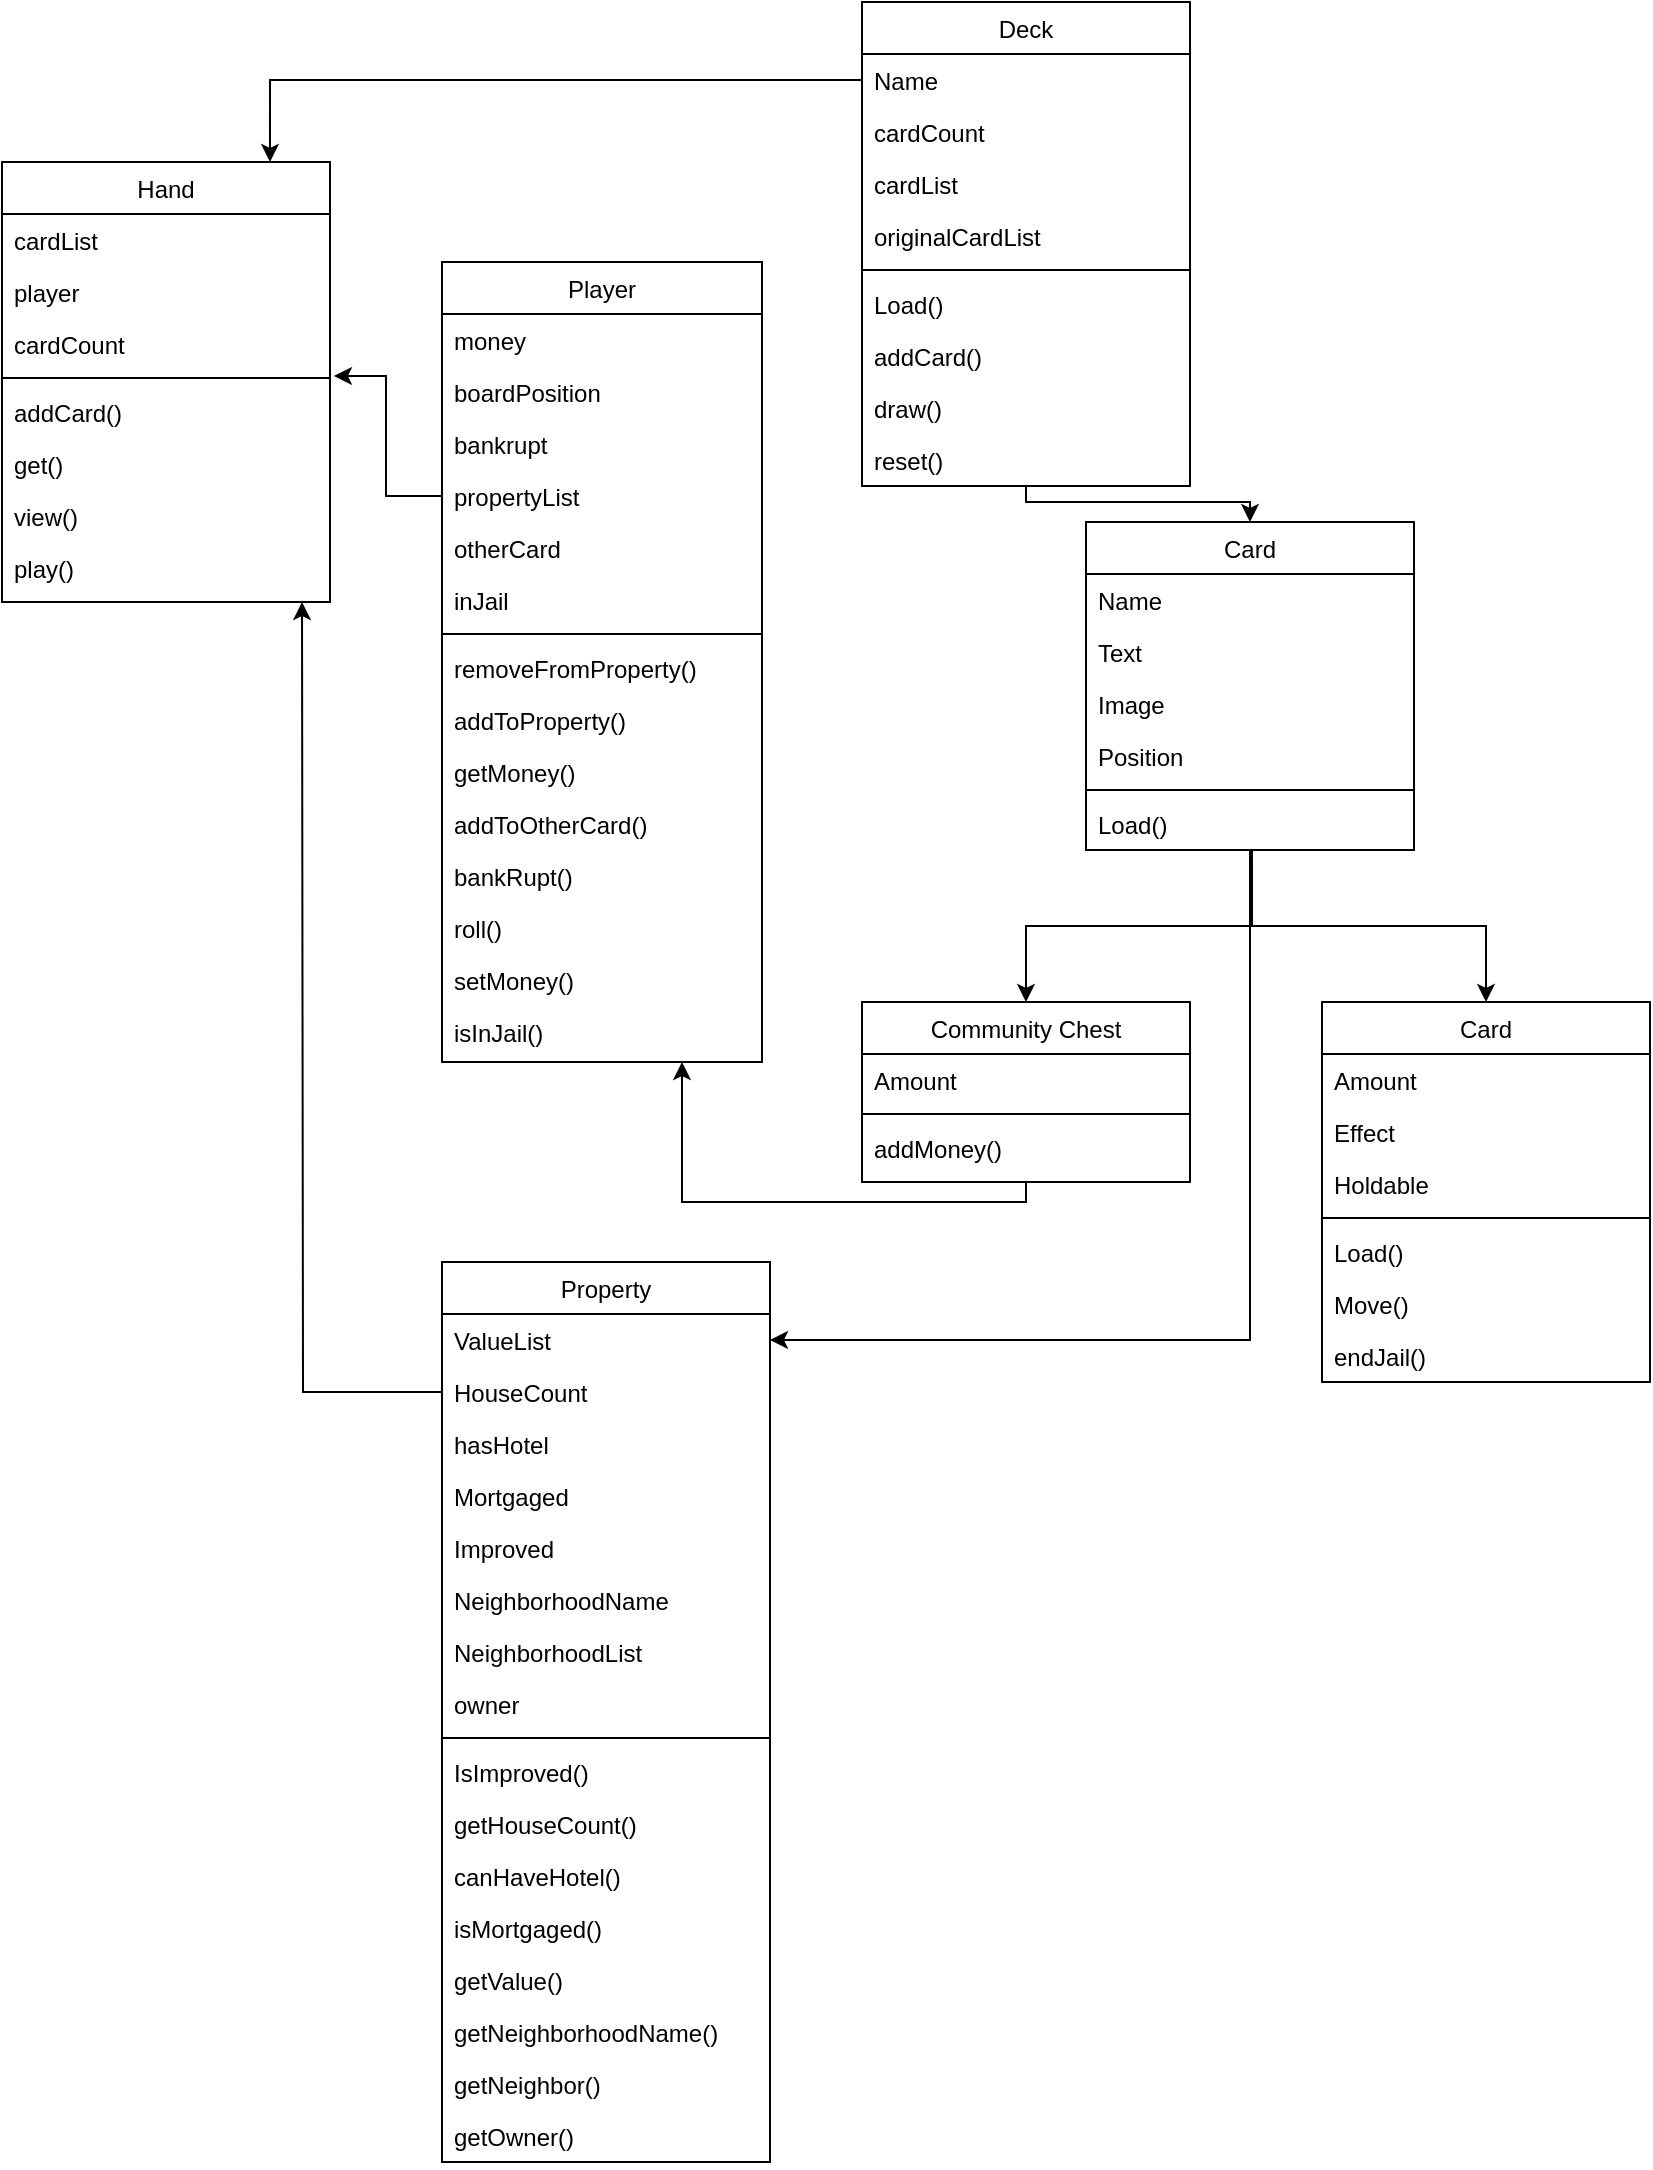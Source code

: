 <mxfile version="14.4.4" type="device"><diagram id="C5RBs43oDa-KdzZeNtuy" name="Page-1"><mxGraphModel dx="2249" dy="740" grid="1" gridSize="10" guides="1" tooltips="1" connect="1" arrows="1" fold="1" page="1" pageScale="1" pageWidth="827" pageHeight="1169" math="0" shadow="0"><root><mxCell id="WIyWlLk6GJQsqaUBKTNV-0"/><mxCell id="WIyWlLk6GJQsqaUBKTNV-1" parent="WIyWlLk6GJQsqaUBKTNV-0"/><mxCell id="LU8H4oT7gRac-1NuLB5R-30" style="edgeStyle=orthogonalEdgeStyle;rounded=0;orthogonalLoop=1;jettySize=auto;html=1;exitX=0.5;exitY=1;exitDx=0;exitDy=0;entryX=0.5;entryY=0;entryDx=0;entryDy=0;" edge="1" parent="WIyWlLk6GJQsqaUBKTNV-1" source="zkfFHV4jXpPFQw0GAbJ--17" target="LU8H4oT7gRac-1NuLB5R-23"><mxGeometry relative="1" as="geometry"/></mxCell><mxCell id="LU8H4oT7gRac-1NuLB5R-39" style="edgeStyle=orthogonalEdgeStyle;rounded=0;orthogonalLoop=1;jettySize=auto;html=1;exitX=0.506;exitY=1;exitDx=0;exitDy=0;entryX=0.5;entryY=0;entryDx=0;entryDy=0;exitPerimeter=0;" edge="1" parent="WIyWlLk6GJQsqaUBKTNV-1" source="zkfFHV4jXpPFQw0GAbJ--24" target="LU8H4oT7gRac-1NuLB5R-32"><mxGeometry relative="1" as="geometry"/></mxCell><mxCell id="LU8H4oT7gRac-1NuLB5R-86" style="edgeStyle=orthogonalEdgeStyle;rounded=0;orthogonalLoop=1;jettySize=auto;html=1;exitX=0.5;exitY=1;exitDx=0;exitDy=0;entryX=1;entryY=0.5;entryDx=0;entryDy=0;" edge="1" parent="WIyWlLk6GJQsqaUBKTNV-1" source="zkfFHV4jXpPFQw0GAbJ--17" target="LU8H4oT7gRac-1NuLB5R-77"><mxGeometry relative="1" as="geometry"/></mxCell><mxCell id="zkfFHV4jXpPFQw0GAbJ--17" value="Card" style="swimlane;fontStyle=0;align=center;verticalAlign=top;childLayout=stackLayout;horizontal=1;startSize=26;horizontalStack=0;resizeParent=1;resizeLast=0;collapsible=1;marginBottom=0;rounded=0;shadow=0;strokeWidth=1;" parent="WIyWlLk6GJQsqaUBKTNV-1" vertex="1"><mxGeometry x="522" y="280" width="164" height="164" as="geometry"><mxRectangle x="550" y="140" width="160" height="26" as="alternateBounds"/></mxGeometry></mxCell><mxCell id="zkfFHV4jXpPFQw0GAbJ--18" value="Name" style="text;align=left;verticalAlign=top;spacingLeft=4;spacingRight=4;overflow=hidden;rotatable=0;points=[[0,0.5],[1,0.5]];portConstraint=eastwest;" parent="zkfFHV4jXpPFQw0GAbJ--17" vertex="1"><mxGeometry y="26" width="164" height="26" as="geometry"/></mxCell><mxCell id="zkfFHV4jXpPFQw0GAbJ--19" value="Text" style="text;align=left;verticalAlign=top;spacingLeft=4;spacingRight=4;overflow=hidden;rotatable=0;points=[[0,0.5],[1,0.5]];portConstraint=eastwest;rounded=0;shadow=0;html=0;" parent="zkfFHV4jXpPFQw0GAbJ--17" vertex="1"><mxGeometry y="52" width="164" height="26" as="geometry"/></mxCell><mxCell id="zkfFHV4jXpPFQw0GAbJ--20" value="Image" style="text;align=left;verticalAlign=top;spacingLeft=4;spacingRight=4;overflow=hidden;rotatable=0;points=[[0,0.5],[1,0.5]];portConstraint=eastwest;rounded=0;shadow=0;html=0;" parent="zkfFHV4jXpPFQw0GAbJ--17" vertex="1"><mxGeometry y="78" width="164" height="26" as="geometry"/></mxCell><mxCell id="zkfFHV4jXpPFQw0GAbJ--22" value="Position" style="text;align=left;verticalAlign=top;spacingLeft=4;spacingRight=4;overflow=hidden;rotatable=0;points=[[0,0.5],[1,0.5]];portConstraint=eastwest;rounded=0;shadow=0;html=0;" parent="zkfFHV4jXpPFQw0GAbJ--17" vertex="1"><mxGeometry y="104" width="164" height="26" as="geometry"/></mxCell><mxCell id="zkfFHV4jXpPFQw0GAbJ--23" value="" style="line;html=1;strokeWidth=1;align=left;verticalAlign=middle;spacingTop=-1;spacingLeft=3;spacingRight=3;rotatable=0;labelPosition=right;points=[];portConstraint=eastwest;" parent="zkfFHV4jXpPFQw0GAbJ--17" vertex="1"><mxGeometry y="130" width="164" height="8" as="geometry"/></mxCell><mxCell id="zkfFHV4jXpPFQw0GAbJ--24" value="Load()" style="text;align=left;verticalAlign=top;spacingLeft=4;spacingRight=4;overflow=hidden;rotatable=0;points=[[0,0.5],[1,0.5]];portConstraint=eastwest;" parent="zkfFHV4jXpPFQw0GAbJ--17" vertex="1"><mxGeometry y="138" width="164" height="26" as="geometry"/></mxCell><mxCell id="LU8H4oT7gRac-1NuLB5R-9" value="Player" style="swimlane;fontStyle=0;align=center;verticalAlign=top;childLayout=stackLayout;horizontal=1;startSize=26;horizontalStack=0;resizeParent=1;resizeLast=0;collapsible=1;marginBottom=0;rounded=0;shadow=0;strokeWidth=1;" vertex="1" parent="WIyWlLk6GJQsqaUBKTNV-1"><mxGeometry x="200" y="150" width="160" height="400" as="geometry"><mxRectangle x="550" y="140" width="160" height="26" as="alternateBounds"/></mxGeometry></mxCell><mxCell id="LU8H4oT7gRac-1NuLB5R-10" value="money" style="text;align=left;verticalAlign=top;spacingLeft=4;spacingRight=4;overflow=hidden;rotatable=0;points=[[0,0.5],[1,0.5]];portConstraint=eastwest;" vertex="1" parent="LU8H4oT7gRac-1NuLB5R-9"><mxGeometry y="26" width="160" height="26" as="geometry"/></mxCell><mxCell id="LU8H4oT7gRac-1NuLB5R-11" value="boardPosition" style="text;align=left;verticalAlign=top;spacingLeft=4;spacingRight=4;overflow=hidden;rotatable=0;points=[[0,0.5],[1,0.5]];portConstraint=eastwest;rounded=0;shadow=0;html=0;" vertex="1" parent="LU8H4oT7gRac-1NuLB5R-9"><mxGeometry y="52" width="160" height="26" as="geometry"/></mxCell><mxCell id="LU8H4oT7gRac-1NuLB5R-12" value="bankrupt" style="text;align=left;verticalAlign=top;spacingLeft=4;spacingRight=4;overflow=hidden;rotatable=0;points=[[0,0.5],[1,0.5]];portConstraint=eastwest;rounded=0;shadow=0;html=0;" vertex="1" parent="LU8H4oT7gRac-1NuLB5R-9"><mxGeometry y="78" width="160" height="26" as="geometry"/></mxCell><mxCell id="LU8H4oT7gRac-1NuLB5R-13" value="propertyList" style="text;align=left;verticalAlign=top;spacingLeft=4;spacingRight=4;overflow=hidden;rotatable=0;points=[[0,0.5],[1,0.5]];portConstraint=eastwest;rounded=0;shadow=0;html=0;" vertex="1" parent="LU8H4oT7gRac-1NuLB5R-9"><mxGeometry y="104" width="160" height="26" as="geometry"/></mxCell><mxCell id="LU8H4oT7gRac-1NuLB5R-14" value="otherCard" style="text;align=left;verticalAlign=top;spacingLeft=4;spacingRight=4;overflow=hidden;rotatable=0;points=[[0,0.5],[1,0.5]];portConstraint=eastwest;rounded=0;shadow=0;html=0;" vertex="1" parent="LU8H4oT7gRac-1NuLB5R-9"><mxGeometry y="130" width="160" height="26" as="geometry"/></mxCell><mxCell id="LU8H4oT7gRac-1NuLB5R-44" value="inJail" style="text;align=left;verticalAlign=top;spacingLeft=4;spacingRight=4;overflow=hidden;rotatable=0;points=[[0,0.5],[1,0.5]];portConstraint=eastwest;rounded=0;shadow=0;html=0;" vertex="1" parent="LU8H4oT7gRac-1NuLB5R-9"><mxGeometry y="156" width="160" height="26" as="geometry"/></mxCell><mxCell id="LU8H4oT7gRac-1NuLB5R-15" value="" style="line;html=1;strokeWidth=1;align=left;verticalAlign=middle;spacingTop=-1;spacingLeft=3;spacingRight=3;rotatable=0;labelPosition=right;points=[];portConstraint=eastwest;" vertex="1" parent="LU8H4oT7gRac-1NuLB5R-9"><mxGeometry y="182" width="160" height="8" as="geometry"/></mxCell><mxCell id="LU8H4oT7gRac-1NuLB5R-19" value="removeFromProperty()" style="text;align=left;verticalAlign=top;spacingLeft=4;spacingRight=4;overflow=hidden;rotatable=0;points=[[0,0.5],[1,0.5]];portConstraint=eastwest;" vertex="1" parent="LU8H4oT7gRac-1NuLB5R-9"><mxGeometry y="190" width="160" height="26" as="geometry"/></mxCell><mxCell id="LU8H4oT7gRac-1NuLB5R-18" value="addToProperty()" style="text;align=left;verticalAlign=top;spacingLeft=4;spacingRight=4;overflow=hidden;rotatable=0;points=[[0,0.5],[1,0.5]];portConstraint=eastwest;" vertex="1" parent="LU8H4oT7gRac-1NuLB5R-9"><mxGeometry y="216" width="160" height="26" as="geometry"/></mxCell><mxCell id="LU8H4oT7gRac-1NuLB5R-17" value="getMoney()" style="text;align=left;verticalAlign=top;spacingLeft=4;spacingRight=4;overflow=hidden;rotatable=0;points=[[0,0.5],[1,0.5]];portConstraint=eastwest;" vertex="1" parent="LU8H4oT7gRac-1NuLB5R-9"><mxGeometry y="242" width="160" height="26" as="geometry"/></mxCell><mxCell id="LU8H4oT7gRac-1NuLB5R-20" value="addToOtherCard()" style="text;align=left;verticalAlign=top;spacingLeft=4;spacingRight=4;overflow=hidden;rotatable=0;points=[[0,0.5],[1,0.5]];portConstraint=eastwest;" vertex="1" parent="LU8H4oT7gRac-1NuLB5R-9"><mxGeometry y="268" width="160" height="26" as="geometry"/></mxCell><mxCell id="LU8H4oT7gRac-1NuLB5R-21" value="bankRupt()" style="text;align=left;verticalAlign=top;spacingLeft=4;spacingRight=4;overflow=hidden;rotatable=0;points=[[0,0.5],[1,0.5]];portConstraint=eastwest;" vertex="1" parent="LU8H4oT7gRac-1NuLB5R-9"><mxGeometry y="294" width="160" height="26" as="geometry"/></mxCell><mxCell id="LU8H4oT7gRac-1NuLB5R-22" value="roll()" style="text;align=left;verticalAlign=top;spacingLeft=4;spacingRight=4;overflow=hidden;rotatable=0;points=[[0,0.5],[1,0.5]];portConstraint=eastwest;" vertex="1" parent="LU8H4oT7gRac-1NuLB5R-9"><mxGeometry y="320" width="160" height="26" as="geometry"/></mxCell><mxCell id="LU8H4oT7gRac-1NuLB5R-16" value="setMoney()" style="text;align=left;verticalAlign=top;spacingLeft=4;spacingRight=4;overflow=hidden;rotatable=0;points=[[0,0.5],[1,0.5]];portConstraint=eastwest;" vertex="1" parent="LU8H4oT7gRac-1NuLB5R-9"><mxGeometry y="346" width="160" height="26" as="geometry"/></mxCell><mxCell id="LU8H4oT7gRac-1NuLB5R-88" value="isInJail()" style="text;align=left;verticalAlign=top;spacingLeft=4;spacingRight=4;overflow=hidden;rotatable=0;points=[[0,0.5],[1,0.5]];portConstraint=eastwest;" vertex="1" parent="LU8H4oT7gRac-1NuLB5R-9"><mxGeometry y="372" width="160" height="26" as="geometry"/></mxCell><mxCell id="LU8H4oT7gRac-1NuLB5R-40" style="edgeStyle=orthogonalEdgeStyle;rounded=0;orthogonalLoop=1;jettySize=auto;html=1;exitX=0.5;exitY=1;exitDx=0;exitDy=0;entryX=0.75;entryY=1;entryDx=0;entryDy=0;" edge="1" parent="WIyWlLk6GJQsqaUBKTNV-1" source="LU8H4oT7gRac-1NuLB5R-23" target="LU8H4oT7gRac-1NuLB5R-9"><mxGeometry relative="1" as="geometry"><Array as="points"><mxPoint x="492" y="620"/><mxPoint x="320" y="620"/></Array></mxGeometry></mxCell><mxCell id="LU8H4oT7gRac-1NuLB5R-23" value="Community Chest" style="swimlane;fontStyle=0;align=center;verticalAlign=top;childLayout=stackLayout;horizontal=1;startSize=26;horizontalStack=0;resizeParent=1;resizeLast=0;collapsible=1;marginBottom=0;rounded=0;shadow=0;strokeWidth=1;" vertex="1" parent="WIyWlLk6GJQsqaUBKTNV-1"><mxGeometry x="410" y="520" width="164" height="90" as="geometry"><mxRectangle x="550" y="140" width="160" height="26" as="alternateBounds"/></mxGeometry></mxCell><mxCell id="LU8H4oT7gRac-1NuLB5R-24" value="Amount" style="text;align=left;verticalAlign=top;spacingLeft=4;spacingRight=4;overflow=hidden;rotatable=0;points=[[0,0.5],[1,0.5]];portConstraint=eastwest;" vertex="1" parent="LU8H4oT7gRac-1NuLB5R-23"><mxGeometry y="26" width="164" height="26" as="geometry"/></mxCell><mxCell id="LU8H4oT7gRac-1NuLB5R-28" value="" style="line;html=1;strokeWidth=1;align=left;verticalAlign=middle;spacingTop=-1;spacingLeft=3;spacingRight=3;rotatable=0;labelPosition=right;points=[];portConstraint=eastwest;" vertex="1" parent="LU8H4oT7gRac-1NuLB5R-23"><mxGeometry y="52" width="164" height="8" as="geometry"/></mxCell><mxCell id="LU8H4oT7gRac-1NuLB5R-29" value="addMoney()" style="text;align=left;verticalAlign=top;spacingLeft=4;spacingRight=4;overflow=hidden;rotatable=0;points=[[0,0.5],[1,0.5]];portConstraint=eastwest;" vertex="1" parent="LU8H4oT7gRac-1NuLB5R-23"><mxGeometry y="60" width="164" height="26" as="geometry"/></mxCell><mxCell id="LU8H4oT7gRac-1NuLB5R-32" value="Card" style="swimlane;fontStyle=0;align=center;verticalAlign=top;childLayout=stackLayout;horizontal=1;startSize=26;horizontalStack=0;resizeParent=1;resizeLast=0;collapsible=1;marginBottom=0;rounded=0;shadow=0;strokeWidth=1;" vertex="1" parent="WIyWlLk6GJQsqaUBKTNV-1"><mxGeometry x="640" y="520" width="164" height="190" as="geometry"><mxRectangle x="550" y="140" width="160" height="26" as="alternateBounds"/></mxGeometry></mxCell><mxCell id="LU8H4oT7gRac-1NuLB5R-33" value="Amount" style="text;align=left;verticalAlign=top;spacingLeft=4;spacingRight=4;overflow=hidden;rotatable=0;points=[[0,0.5],[1,0.5]];portConstraint=eastwest;" vertex="1" parent="LU8H4oT7gRac-1NuLB5R-32"><mxGeometry y="26" width="164" height="26" as="geometry"/></mxCell><mxCell id="LU8H4oT7gRac-1NuLB5R-34" value="Effect" style="text;align=left;verticalAlign=top;spacingLeft=4;spacingRight=4;overflow=hidden;rotatable=0;points=[[0,0.5],[1,0.5]];portConstraint=eastwest;rounded=0;shadow=0;html=0;" vertex="1" parent="LU8H4oT7gRac-1NuLB5R-32"><mxGeometry y="52" width="164" height="26" as="geometry"/></mxCell><mxCell id="LU8H4oT7gRac-1NuLB5R-35" value="Holdable" style="text;align=left;verticalAlign=top;spacingLeft=4;spacingRight=4;overflow=hidden;rotatable=0;points=[[0,0.5],[1,0.5]];portConstraint=eastwest;rounded=0;shadow=0;html=0;" vertex="1" parent="LU8H4oT7gRac-1NuLB5R-32"><mxGeometry y="78" width="164" height="26" as="geometry"/></mxCell><mxCell id="LU8H4oT7gRac-1NuLB5R-37" value="" style="line;html=1;strokeWidth=1;align=left;verticalAlign=middle;spacingTop=-1;spacingLeft=3;spacingRight=3;rotatable=0;labelPosition=right;points=[];portConstraint=eastwest;" vertex="1" parent="LU8H4oT7gRac-1NuLB5R-32"><mxGeometry y="104" width="164" height="8" as="geometry"/></mxCell><mxCell id="LU8H4oT7gRac-1NuLB5R-38" value="Load()" style="text;align=left;verticalAlign=top;spacingLeft=4;spacingRight=4;overflow=hidden;rotatable=0;points=[[0,0.5],[1,0.5]];portConstraint=eastwest;" vertex="1" parent="LU8H4oT7gRac-1NuLB5R-32"><mxGeometry y="112" width="164" height="26" as="geometry"/></mxCell><mxCell id="LU8H4oT7gRac-1NuLB5R-41" value="Move()" style="text;align=left;verticalAlign=top;spacingLeft=4;spacingRight=4;overflow=hidden;rotatable=0;points=[[0,0.5],[1,0.5]];portConstraint=eastwest;" vertex="1" parent="LU8H4oT7gRac-1NuLB5R-32"><mxGeometry y="138" width="164" height="26" as="geometry"/></mxCell><mxCell id="LU8H4oT7gRac-1NuLB5R-42" value="endJail()" style="text;align=left;verticalAlign=top;spacingLeft=4;spacingRight=4;overflow=hidden;rotatable=0;points=[[0,0.5],[1,0.5]];portConstraint=eastwest;" vertex="1" parent="LU8H4oT7gRac-1NuLB5R-32"><mxGeometry y="164" width="164" height="26" as="geometry"/></mxCell><mxCell id="LU8H4oT7gRac-1NuLB5R-52" style="edgeStyle=orthogonalEdgeStyle;rounded=0;orthogonalLoop=1;jettySize=auto;html=1;exitX=0.5;exitY=1;exitDx=0;exitDy=0;entryX=0.5;entryY=0;entryDx=0;entryDy=0;" edge="1" parent="WIyWlLk6GJQsqaUBKTNV-1" source="LU8H4oT7gRac-1NuLB5R-45" target="zkfFHV4jXpPFQw0GAbJ--17"><mxGeometry relative="1" as="geometry"><Array as="points"><mxPoint x="492" y="270"/><mxPoint x="604" y="270"/></Array></mxGeometry></mxCell><mxCell id="LU8H4oT7gRac-1NuLB5R-45" value="Deck" style="swimlane;fontStyle=0;align=center;verticalAlign=top;childLayout=stackLayout;horizontal=1;startSize=26;horizontalStack=0;resizeParent=1;resizeLast=0;collapsible=1;marginBottom=0;rounded=0;shadow=0;strokeWidth=1;" vertex="1" parent="WIyWlLk6GJQsqaUBKTNV-1"><mxGeometry x="410" y="20" width="164" height="242" as="geometry"><mxRectangle x="550" y="140" width="160" height="26" as="alternateBounds"/></mxGeometry></mxCell><mxCell id="LU8H4oT7gRac-1NuLB5R-46" value="Name" style="text;align=left;verticalAlign=top;spacingLeft=4;spacingRight=4;overflow=hidden;rotatable=0;points=[[0,0.5],[1,0.5]];portConstraint=eastwest;" vertex="1" parent="LU8H4oT7gRac-1NuLB5R-45"><mxGeometry y="26" width="164" height="26" as="geometry"/></mxCell><mxCell id="LU8H4oT7gRac-1NuLB5R-47" value="cardCount" style="text;align=left;verticalAlign=top;spacingLeft=4;spacingRight=4;overflow=hidden;rotatable=0;points=[[0,0.5],[1,0.5]];portConstraint=eastwest;rounded=0;shadow=0;html=0;" vertex="1" parent="LU8H4oT7gRac-1NuLB5R-45"><mxGeometry y="52" width="164" height="26" as="geometry"/></mxCell><mxCell id="LU8H4oT7gRac-1NuLB5R-48" value="cardList" style="text;align=left;verticalAlign=top;spacingLeft=4;spacingRight=4;overflow=hidden;rotatable=0;points=[[0,0.5],[1,0.5]];portConstraint=eastwest;rounded=0;shadow=0;html=0;" vertex="1" parent="LU8H4oT7gRac-1NuLB5R-45"><mxGeometry y="78" width="164" height="26" as="geometry"/></mxCell><mxCell id="LU8H4oT7gRac-1NuLB5R-56" value="originalCardList" style="text;align=left;verticalAlign=top;spacingLeft=4;spacingRight=4;overflow=hidden;rotatable=0;points=[[0,0.5],[1,0.5]];portConstraint=eastwest;" vertex="1" parent="LU8H4oT7gRac-1NuLB5R-45"><mxGeometry y="104" width="164" height="26" as="geometry"/></mxCell><mxCell id="LU8H4oT7gRac-1NuLB5R-50" value="" style="line;html=1;strokeWidth=1;align=left;verticalAlign=middle;spacingTop=-1;spacingLeft=3;spacingRight=3;rotatable=0;labelPosition=right;points=[];portConstraint=eastwest;" vertex="1" parent="LU8H4oT7gRac-1NuLB5R-45"><mxGeometry y="130" width="164" height="8" as="geometry"/></mxCell><mxCell id="LU8H4oT7gRac-1NuLB5R-51" value="Load()" style="text;align=left;verticalAlign=top;spacingLeft=4;spacingRight=4;overflow=hidden;rotatable=0;points=[[0,0.5],[1,0.5]];portConstraint=eastwest;" vertex="1" parent="LU8H4oT7gRac-1NuLB5R-45"><mxGeometry y="138" width="164" height="26" as="geometry"/></mxCell><mxCell id="LU8H4oT7gRac-1NuLB5R-53" value="addCard()" style="text;align=left;verticalAlign=top;spacingLeft=4;spacingRight=4;overflow=hidden;rotatable=0;points=[[0,0.5],[1,0.5]];portConstraint=eastwest;" vertex="1" parent="LU8H4oT7gRac-1NuLB5R-45"><mxGeometry y="164" width="164" height="26" as="geometry"/></mxCell><mxCell id="LU8H4oT7gRac-1NuLB5R-54" value="draw()" style="text;align=left;verticalAlign=top;spacingLeft=4;spacingRight=4;overflow=hidden;rotatable=0;points=[[0,0.5],[1,0.5]];portConstraint=eastwest;" vertex="1" parent="LU8H4oT7gRac-1NuLB5R-45"><mxGeometry y="190" width="164" height="26" as="geometry"/></mxCell><mxCell id="LU8H4oT7gRac-1NuLB5R-55" value="reset()" style="text;align=left;verticalAlign=top;spacingLeft=4;spacingRight=4;overflow=hidden;rotatable=0;points=[[0,0.5],[1,0.5]];portConstraint=eastwest;" vertex="1" parent="LU8H4oT7gRac-1NuLB5R-45"><mxGeometry y="216" width="164" height="26" as="geometry"/></mxCell><mxCell id="LU8H4oT7gRac-1NuLB5R-58" value="Hand" style="swimlane;fontStyle=0;align=center;verticalAlign=top;childLayout=stackLayout;horizontal=1;startSize=26;horizontalStack=0;resizeParent=1;resizeLast=0;collapsible=1;marginBottom=0;rounded=0;shadow=0;strokeWidth=1;" vertex="1" parent="WIyWlLk6GJQsqaUBKTNV-1"><mxGeometry x="-20" y="100" width="164" height="220" as="geometry"><mxRectangle x="550" y="140" width="160" height="26" as="alternateBounds"/></mxGeometry></mxCell><mxCell id="LU8H4oT7gRac-1NuLB5R-59" value="cardList" style="text;align=left;verticalAlign=top;spacingLeft=4;spacingRight=4;overflow=hidden;rotatable=0;points=[[0,0.5],[1,0.5]];portConstraint=eastwest;" vertex="1" parent="LU8H4oT7gRac-1NuLB5R-58"><mxGeometry y="26" width="164" height="26" as="geometry"/></mxCell><mxCell id="LU8H4oT7gRac-1NuLB5R-60" value="player" style="text;align=left;verticalAlign=top;spacingLeft=4;spacingRight=4;overflow=hidden;rotatable=0;points=[[0,0.5],[1,0.5]];portConstraint=eastwest;rounded=0;shadow=0;html=0;" vertex="1" parent="LU8H4oT7gRac-1NuLB5R-58"><mxGeometry y="52" width="164" height="26" as="geometry"/></mxCell><mxCell id="LU8H4oT7gRac-1NuLB5R-61" value="cardCount" style="text;align=left;verticalAlign=top;spacingLeft=4;spacingRight=4;overflow=hidden;rotatable=0;points=[[0,0.5],[1,0.5]];portConstraint=eastwest;rounded=0;shadow=0;html=0;" vertex="1" parent="LU8H4oT7gRac-1NuLB5R-58"><mxGeometry y="78" width="164" height="26" as="geometry"/></mxCell><mxCell id="LU8H4oT7gRac-1NuLB5R-63" value="" style="line;html=1;strokeWidth=1;align=left;verticalAlign=middle;spacingTop=-1;spacingLeft=3;spacingRight=3;rotatable=0;labelPosition=right;points=[];portConstraint=eastwest;" vertex="1" parent="LU8H4oT7gRac-1NuLB5R-58"><mxGeometry y="104" width="164" height="8" as="geometry"/></mxCell><mxCell id="LU8H4oT7gRac-1NuLB5R-65" value="addCard()" style="text;align=left;verticalAlign=top;spacingLeft=4;spacingRight=4;overflow=hidden;rotatable=0;points=[[0,0.5],[1,0.5]];portConstraint=eastwest;" vertex="1" parent="LU8H4oT7gRac-1NuLB5R-58"><mxGeometry y="112" width="164" height="26" as="geometry"/></mxCell><mxCell id="LU8H4oT7gRac-1NuLB5R-66" value="get()" style="text;align=left;verticalAlign=top;spacingLeft=4;spacingRight=4;overflow=hidden;rotatable=0;points=[[0,0.5],[1,0.5]];portConstraint=eastwest;" vertex="1" parent="LU8H4oT7gRac-1NuLB5R-58"><mxGeometry y="138" width="164" height="26" as="geometry"/></mxCell><mxCell id="LU8H4oT7gRac-1NuLB5R-67" value="view()" style="text;align=left;verticalAlign=top;spacingLeft=4;spacingRight=4;overflow=hidden;rotatable=0;points=[[0,0.5],[1,0.5]];portConstraint=eastwest;" vertex="1" parent="LU8H4oT7gRac-1NuLB5R-58"><mxGeometry y="164" width="164" height="26" as="geometry"/></mxCell><mxCell id="LU8H4oT7gRac-1NuLB5R-73" value="play()" style="text;align=left;verticalAlign=top;spacingLeft=4;spacingRight=4;overflow=hidden;rotatable=0;points=[[0,0.5],[1,0.5]];portConstraint=eastwest;" vertex="1" parent="LU8H4oT7gRac-1NuLB5R-58"><mxGeometry y="190" width="164" height="26" as="geometry"/></mxCell><mxCell id="LU8H4oT7gRac-1NuLB5R-70" style="edgeStyle=orthogonalEdgeStyle;rounded=0;orthogonalLoop=1;jettySize=auto;html=1;exitX=0;exitY=0.5;exitDx=0;exitDy=0;entryX=1.012;entryY=1.115;entryDx=0;entryDy=0;entryPerimeter=0;" edge="1" parent="WIyWlLk6GJQsqaUBKTNV-1" source="LU8H4oT7gRac-1NuLB5R-13" target="LU8H4oT7gRac-1NuLB5R-61"><mxGeometry relative="1" as="geometry"/></mxCell><mxCell id="LU8H4oT7gRac-1NuLB5R-75" value="Property" style="swimlane;fontStyle=0;align=center;verticalAlign=top;childLayout=stackLayout;horizontal=1;startSize=26;horizontalStack=0;resizeParent=1;resizeLast=0;collapsible=1;marginBottom=0;rounded=0;shadow=0;strokeWidth=1;" vertex="1" parent="WIyWlLk6GJQsqaUBKTNV-1"><mxGeometry x="200" y="650" width="164" height="450" as="geometry"><mxRectangle x="550" y="140" width="160" height="26" as="alternateBounds"/></mxGeometry></mxCell><mxCell id="LU8H4oT7gRac-1NuLB5R-77" value="ValueList" style="text;align=left;verticalAlign=top;spacingLeft=4;spacingRight=4;overflow=hidden;rotatable=0;points=[[0,0.5],[1,0.5]];portConstraint=eastwest;rounded=0;shadow=0;html=0;" vertex="1" parent="LU8H4oT7gRac-1NuLB5R-75"><mxGeometry y="26" width="164" height="26" as="geometry"/></mxCell><mxCell id="LU8H4oT7gRac-1NuLB5R-78" value="HouseCount" style="text;align=left;verticalAlign=top;spacingLeft=4;spacingRight=4;overflow=hidden;rotatable=0;points=[[0,0.5],[1,0.5]];portConstraint=eastwest;rounded=0;shadow=0;html=0;" vertex="1" parent="LU8H4oT7gRac-1NuLB5R-75"><mxGeometry y="52" width="164" height="26" as="geometry"/></mxCell><mxCell id="LU8H4oT7gRac-1NuLB5R-79" value="hasHotel" style="text;align=left;verticalAlign=top;spacingLeft=4;spacingRight=4;overflow=hidden;rotatable=0;points=[[0,0.5],[1,0.5]];portConstraint=eastwest;" vertex="1" parent="LU8H4oT7gRac-1NuLB5R-75"><mxGeometry y="78" width="164" height="26" as="geometry"/></mxCell><mxCell id="LU8H4oT7gRac-1NuLB5R-81" value="Mortgaged" style="text;align=left;verticalAlign=top;spacingLeft=4;spacingRight=4;overflow=hidden;rotatable=0;points=[[0,0.5],[1,0.5]];portConstraint=eastwest;" vertex="1" parent="LU8H4oT7gRac-1NuLB5R-75"><mxGeometry y="104" width="164" height="26" as="geometry"/></mxCell><mxCell id="LU8H4oT7gRac-1NuLB5R-82" value="Improved" style="text;align=left;verticalAlign=top;spacingLeft=4;spacingRight=4;overflow=hidden;rotatable=0;points=[[0,0.5],[1,0.5]];portConstraint=eastwest;" vertex="1" parent="LU8H4oT7gRac-1NuLB5R-75"><mxGeometry y="130" width="164" height="26" as="geometry"/></mxCell><mxCell id="LU8H4oT7gRac-1NuLB5R-94" value="NeighborhoodName" style="text;align=left;verticalAlign=top;spacingLeft=4;spacingRight=4;overflow=hidden;rotatable=0;points=[[0,0.5],[1,0.5]];portConstraint=eastwest;" vertex="1" parent="LU8H4oT7gRac-1NuLB5R-75"><mxGeometry y="156" width="164" height="26" as="geometry"/></mxCell><mxCell id="LU8H4oT7gRac-1NuLB5R-95" value="NeighborhoodList" style="text;align=left;verticalAlign=top;spacingLeft=4;spacingRight=4;overflow=hidden;rotatable=0;points=[[0,0.5],[1,0.5]];portConstraint=eastwest;" vertex="1" parent="LU8H4oT7gRac-1NuLB5R-75"><mxGeometry y="182" width="164" height="26" as="geometry"/></mxCell><mxCell id="LU8H4oT7gRac-1NuLB5R-98" value="owner" style="text;align=left;verticalAlign=top;spacingLeft=4;spacingRight=4;overflow=hidden;rotatable=0;points=[[0,0.5],[1,0.5]];portConstraint=eastwest;" vertex="1" parent="LU8H4oT7gRac-1NuLB5R-75"><mxGeometry y="208" width="164" height="26" as="geometry"/></mxCell><mxCell id="LU8H4oT7gRac-1NuLB5R-80" value="" style="line;html=1;strokeWidth=1;align=left;verticalAlign=middle;spacingTop=-1;spacingLeft=3;spacingRight=3;rotatable=0;labelPosition=right;points=[];portConstraint=eastwest;" vertex="1" parent="LU8H4oT7gRac-1NuLB5R-75"><mxGeometry y="234" width="164" height="8" as="geometry"/></mxCell><mxCell id="LU8H4oT7gRac-1NuLB5R-83" value="IsImproved()" style="text;align=left;verticalAlign=top;spacingLeft=4;spacingRight=4;overflow=hidden;rotatable=0;points=[[0,0.5],[1,0.5]];portConstraint=eastwest;" vertex="1" parent="LU8H4oT7gRac-1NuLB5R-75"><mxGeometry y="242" width="164" height="26" as="geometry"/></mxCell><mxCell id="LU8H4oT7gRac-1NuLB5R-84" value="getHouseCount()" style="text;align=left;verticalAlign=top;spacingLeft=4;spacingRight=4;overflow=hidden;rotatable=0;points=[[0,0.5],[1,0.5]];portConstraint=eastwest;" vertex="1" parent="LU8H4oT7gRac-1NuLB5R-75"><mxGeometry y="268" width="164" height="26" as="geometry"/></mxCell><mxCell id="LU8H4oT7gRac-1NuLB5R-91" value="canHaveHotel()" style="text;align=left;verticalAlign=top;spacingLeft=4;spacingRight=4;overflow=hidden;rotatable=0;points=[[0,0.5],[1,0.5]];portConstraint=eastwest;" vertex="1" parent="LU8H4oT7gRac-1NuLB5R-75"><mxGeometry y="294" width="164" height="26" as="geometry"/></mxCell><mxCell id="LU8H4oT7gRac-1NuLB5R-92" value="isMortgaged()" style="text;align=left;verticalAlign=top;spacingLeft=4;spacingRight=4;overflow=hidden;rotatable=0;points=[[0,0.5],[1,0.5]];portConstraint=eastwest;" vertex="1" parent="LU8H4oT7gRac-1NuLB5R-75"><mxGeometry y="320" width="164" height="26" as="geometry"/></mxCell><mxCell id="LU8H4oT7gRac-1NuLB5R-93" value="getValue()" style="text;align=left;verticalAlign=top;spacingLeft=4;spacingRight=4;overflow=hidden;rotatable=0;points=[[0,0.5],[1,0.5]];portConstraint=eastwest;" vertex="1" parent="LU8H4oT7gRac-1NuLB5R-75"><mxGeometry y="346" width="164" height="26" as="geometry"/></mxCell><mxCell id="LU8H4oT7gRac-1NuLB5R-96" value="getNeighborhoodName()" style="text;align=left;verticalAlign=top;spacingLeft=4;spacingRight=4;overflow=hidden;rotatable=0;points=[[0,0.5],[1,0.5]];portConstraint=eastwest;" vertex="1" parent="LU8H4oT7gRac-1NuLB5R-75"><mxGeometry y="372" width="164" height="26" as="geometry"/></mxCell><mxCell id="LU8H4oT7gRac-1NuLB5R-97" value="getNeighbor()" style="text;align=left;verticalAlign=top;spacingLeft=4;spacingRight=4;overflow=hidden;rotatable=0;points=[[0,0.5],[1,0.5]];portConstraint=eastwest;" vertex="1" parent="LU8H4oT7gRac-1NuLB5R-75"><mxGeometry y="398" width="164" height="26" as="geometry"/></mxCell><mxCell id="LU8H4oT7gRac-1NuLB5R-99" value="getOwner()" style="text;align=left;verticalAlign=top;spacingLeft=4;spacingRight=4;overflow=hidden;rotatable=0;points=[[0,0.5],[1,0.5]];portConstraint=eastwest;" vertex="1" parent="LU8H4oT7gRac-1NuLB5R-75"><mxGeometry y="424" width="164" height="26" as="geometry"/></mxCell><mxCell id="LU8H4oT7gRac-1NuLB5R-87" style="edgeStyle=orthogonalEdgeStyle;rounded=0;orthogonalLoop=1;jettySize=auto;html=1;exitX=0;exitY=0.5;exitDx=0;exitDy=0;" edge="1" parent="WIyWlLk6GJQsqaUBKTNV-1" source="LU8H4oT7gRac-1NuLB5R-78"><mxGeometry relative="1" as="geometry"><mxPoint x="130" y="320" as="targetPoint"/></mxGeometry></mxCell><mxCell id="LU8H4oT7gRac-1NuLB5R-89" style="edgeStyle=orthogonalEdgeStyle;rounded=0;orthogonalLoop=1;jettySize=auto;html=1;exitX=0;exitY=0.5;exitDx=0;exitDy=0;entryX=0.817;entryY=0;entryDx=0;entryDy=0;entryPerimeter=0;" edge="1" parent="WIyWlLk6GJQsqaUBKTNV-1" source="LU8H4oT7gRac-1NuLB5R-46" target="LU8H4oT7gRac-1NuLB5R-58"><mxGeometry relative="1" as="geometry"/></mxCell></root></mxGraphModel></diagram></mxfile>
